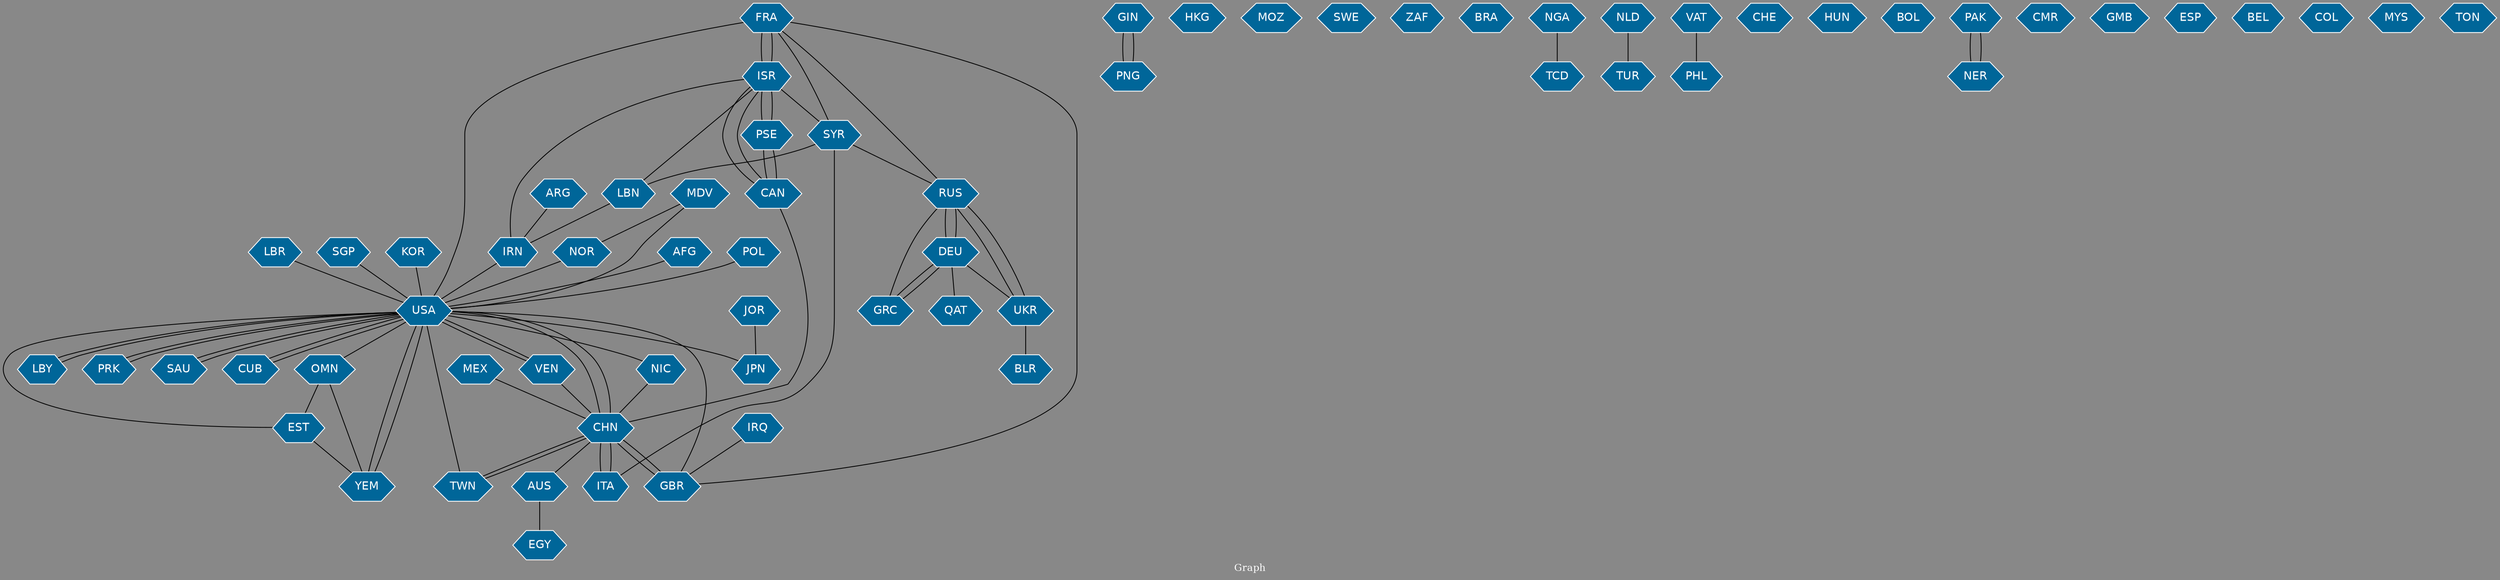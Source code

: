 // Countries together in item graph
graph {
	graph [bgcolor="#888888" fontcolor=white fontsize=12 label="Graph" outputorder=edgesfirst overlap=prism]
	node [color=white fillcolor="#006699" fontcolor=white fontname=Helvetica shape=hexagon style=filled]
	edge [arrowhead=open color=black fontcolor=white fontname=Courier fontsize=12]
		FRA [label=FRA]
		USA [label=USA]
		PSE [label=PSE]
		CAN [label=CAN]
		ISR [label=ISR]
		RUS [label=RUS]
		DEU [label=DEU]
		ITA [label=ITA]
		GIN [label=GIN]
		PNG [label=PNG]
		CHN [label=CHN]
		GBR [label=GBR]
		MEX [label=MEX]
		HKG [label=HKG]
		OMN [label=OMN]
		EST [label=EST]
		YEM [label=YEM]
		MOZ [label=MOZ]
		AUS [label=AUS]
		SWE [label=SWE]
		ZAF [label=ZAF]
		GRC [label=GRC]
		SYR [label=SYR]
		UKR [label=UKR]
		BRA [label=BRA]
		NGA [label=NGA]
		TUR [label=TUR]
		VAT [label=VAT]
		NLD [label=NLD]
		JPN [label=JPN]
		CHE [label=CHE]
		AFG [label=AFG]
		HUN [label=HUN]
		BOL [label=BOL]
		PAK [label=PAK]
		NER [label=NER]
		LBY [label=LBY]
		CMR [label=CMR]
		POL [label=POL]
		LBR [label=LBR]
		SGP [label=SGP]
		NIC [label=NIC]
		GMB [label=GMB]
		IRN [label=IRN]
		VEN [label=VEN]
		PRK [label=PRK]
		SAU [label=SAU]
		ARG [label=ARG]
		ESP [label=ESP]
		TWN [label=TWN]
		KOR [label=KOR]
		EGY [label=EGY]
		IRQ [label=IRQ]
		TCD [label=TCD]
		LBN [label=LBN]
		CUB [label=CUB]
		PHL [label=PHL]
		MDV [label=MDV]
		NOR [label=NOR]
		JOR [label=JOR]
		QAT [label=QAT]
		BEL [label=BEL]
		BLR [label=BLR]
		COL [label=COL]
		MYS [label=MYS]
		TON [label=TON]
			SAU -- USA [weight=3]
			GRC -- RUS [weight=1]
			DEU -- GRC [weight=1]
			CHN -- AUS [weight=1]
			GIN -- PNG [weight=3]
			TWN -- CHN [weight=1]
			IRQ -- GBR [weight=2]
			ISR -- PSE [weight=2]
			DEU -- RUS [weight=1]
			UKR -- RUS [weight=1]
			OMN -- YEM [weight=1]
			IRN -- USA [weight=1]
			KOR -- USA [weight=1]
			DEU -- QAT [weight=1]
			CAN -- ISR [weight=1]
			ISR -- CAN [weight=1]
			ISR -- SYR [weight=1]
			USA -- OMN [weight=1]
			VAT -- PHL [weight=2]
			MEX -- CHN [weight=1]
			CHN -- GBR [weight=4]
			USA -- SAU [weight=1]
			GBR -- CHN [weight=1]
			YEM -- USA [weight=1]
			USA -- NIC [weight=1]
			MDV -- NOR [weight=1]
			MDV -- USA [weight=1]
			CHN -- TWN [weight=1]
			ISR -- FRA [weight=3]
			GBR -- FRA [weight=1]
			ARG -- IRN [weight=1]
			AUS -- EGY [weight=1]
			UKR -- BLR [weight=1]
			TWN -- USA [weight=2]
			GRC -- DEU [weight=1]
			RUS -- FRA [weight=1]
			VEN -- CHN [weight=1]
			DEU -- UKR [weight=1]
			NLD -- TUR [weight=1]
			NER -- PAK [weight=2]
			VEN -- USA [weight=1]
			CHN -- ITA [weight=1]
			USA -- CHN [weight=7]
			PAK -- NER [weight=2]
			AFG -- USA [weight=1]
			NOR -- USA [weight=1]
			CAN -- CHN [weight=1]
			CAN -- PSE [weight=1]
			USA -- JPN [weight=1]
			USA -- LBY [weight=2]
			OMN -- EST [weight=1]
			PSE -- CAN [weight=1]
			ISR -- IRN [weight=1]
			USA -- CUB [weight=2]
			SYR -- LBN [weight=2]
			SYR -- FRA [weight=2]
			RUS -- DEU [weight=1]
			USA -- FRA [weight=2]
			SYR -- RUS [weight=2]
			LBR -- USA [weight=1]
			PSE -- ISR [weight=4]
			CUB -- USA [weight=2]
			LBY -- USA [weight=1]
			CHN -- USA [weight=2]
			EST -- YEM [weight=1]
			PNG -- GIN [weight=1]
			SYR -- ITA [weight=1]
			JOR -- JPN [weight=1]
			USA -- YEM [weight=1]
			NIC -- CHN [weight=1]
			FRA -- ISR [weight=1]
			RUS -- UKR [weight=3]
			LBN -- IRN [weight=1]
			PRK -- USA [weight=1]
			USA -- EST [weight=1]
			USA -- GBR [weight=1]
			POL -- USA [weight=1]
			NGA -- TCD [weight=1]
			ISR -- LBN [weight=3]
			ITA -- CHN [weight=1]
			USA -- PRK [weight=1]
			SGP -- USA [weight=3]
			USA -- VEN [weight=2]
}